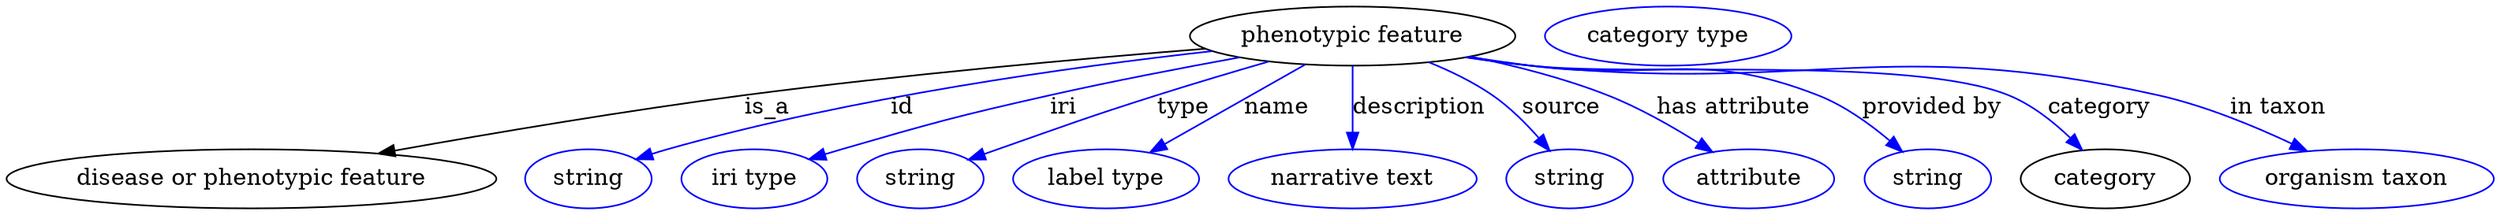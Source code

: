 digraph {
	graph [bb="0,0,1511,123"];
	node [label="\N"];
	"phenotypic feature"	[height=0.5,
		label="phenotypic feature",
		pos="818.84,105",
		width=2.7442];
	"disease or phenotypic feature"	[height=0.5,
		pos="148.84,18",
		width=4.1344];
	"phenotypic feature" -> "disease or phenotypic feature"	[label=is_a,
		lp="462.84,61.5",
		pos="e,226,33.406 729.3,97.317 654.24,91.286 544.33,81.458 448.84,69 376.95,59.621 295.87,45.919 236.14,35.23"];
	id	[color=blue,
		height=0.5,
		label=string,
		pos="353.84,18",
		width=1.0652];
	"phenotypic feature" -> id	[color=blue,
		label=id,
		lp="544.84,61.5",
		pos="e,382.83,29.948 733.34,95.831 648.16,86.353 514.24,67.803 401.84,36 398.73,35.121 395.54,34.148 392.34,33.124",
		style=solid];
	iri	[color=blue,
		height=0.5,
		label="iri type",
		pos="454.84,18",
		width=1.2277];
	"phenotypic feature" -> iri	[color=blue,
		label=iri,
		lp="642.84,61.5",
		pos="e,488.46,29.865 750.02,92.059 715.35,85.753 672.74,77.558 634.84,69 578.37,56.251 564.46,52.03 508.84,36 505.32,34.988 501.69,33.911 \
498.05,32.81",
		style=solid];
	type	[color=blue,
		height=0.5,
		label=string,
		pos="555.84,18",
		width=1.0652];
	"phenotypic feature" -> type	[color=blue,
		label=type,
		lp="715.84,61.5",
		pos="e,585.14,29.697 767.73,89.479 746.65,83.356 722.01,76.028 699.84,69 656.43,55.239 645.81,51.079 602.84,36 600.15,35.057 597.38,34.077 \
594.59,33.084",
		style=solid];
	name	[color=blue,
		height=0.5,
		label="label type",
		pos="668.84,18",
		width=1.5707];
	"phenotypic feature" -> name	[color=blue,
		label=name,
		lp="772.84,61.5",
		pos="e,695.65,34.196 789.92,87.611 765.55,73.802 730.58,53.988 704.48,39.199",
		style=solid];
	description	[color=blue,
		height=0.5,
		label="narrative text",
		pos="818.84,18",
		width=2.0943];
	"phenotypic feature" -> description	[color=blue,
		label=description,
		lp="859.34,61.5",
		pos="e,818.84,36.175 818.84,86.799 818.84,75.163 818.84,59.548 818.84,46.237",
		style=solid];
	source	[color=blue,
		height=0.5,
		label=string,
		pos="950.84,18",
		width=1.0652];
	"phenotypic feature" -> source	[color=blue,
		label=source,
		lp="945.84,61.5",
		pos="e,938.71,35.129 865.23,89.04 878.31,83.747 892.14,77.06 903.84,69 914.31,61.784 924.22,51.893 932.21,42.813",
		style=solid];
	"has attribute"	[color=blue,
		height=0.5,
		label=attribute,
		pos="1058.8,18",
		width=1.4443];
	"phenotypic feature" -> "has attribute"	[color=blue,
		label="has attribute",
		lp="1050.8,61.5",
		pos="e,1037.1,34.359 890.83,92.565 917.46,87.091 947.54,79.407 973.84,69 992.87,61.468 1012.7,50.068 1028.4,40.054",
		style=solid];
	"provided by"	[color=blue,
		height=0.5,
		label=string,
		pos="1166.8,18",
		width=1.0652];
	"phenotypic feature" -> "provided by"	[color=blue,
		label="provided by",
		lp="1170.3,61.5",
		pos="e,1151.6,34.74 889.34,92.344 901.82,90.441 914.7,88.579 926.84,87 1004.4,76.918 1029.2,97.936 1101.8,69 1117.4,62.793 1132.4,51.709 \
1144.1,41.552",
		style=solid];
	category	[height=0.5,
		pos="1274.8,18",
		width=1.4263];
	"phenotypic feature" -> category	[color=blue,
		label=category,
		lp="1272.3,61.5",
		pos="e,1261,35.679 888.13,92.104 900.97,90.181 914.29,88.374 926.84,87 991.02,79.972 1157,93.352 1216.8,69 1230.8,63.326 1243.7,52.899 \
1253.8,43.03",
		style=solid];
	"in taxon"	[color=blue,
		height=0.5,
		label="organism taxon",
		pos="1427.8,18",
		width=2.3109];
	"phenotypic feature" -> "in taxon"	[color=blue,
		label="in taxon",
		lp="1380.8,61.5",
		pos="e,1397.7,35.003 887.54,92.037 900.56,90.097 914.09,88.3 926.84,87 1095.5,69.795 1142.4,106.16 1307.8,69 1335.9,62.695 1365.8,50.276 \
1388.7,39.394",
		style=solid];
	"named thing_category"	[color=blue,
		height=0.5,
		label="category type",
		pos="1010.8,105",
		width=2.0762];
}
